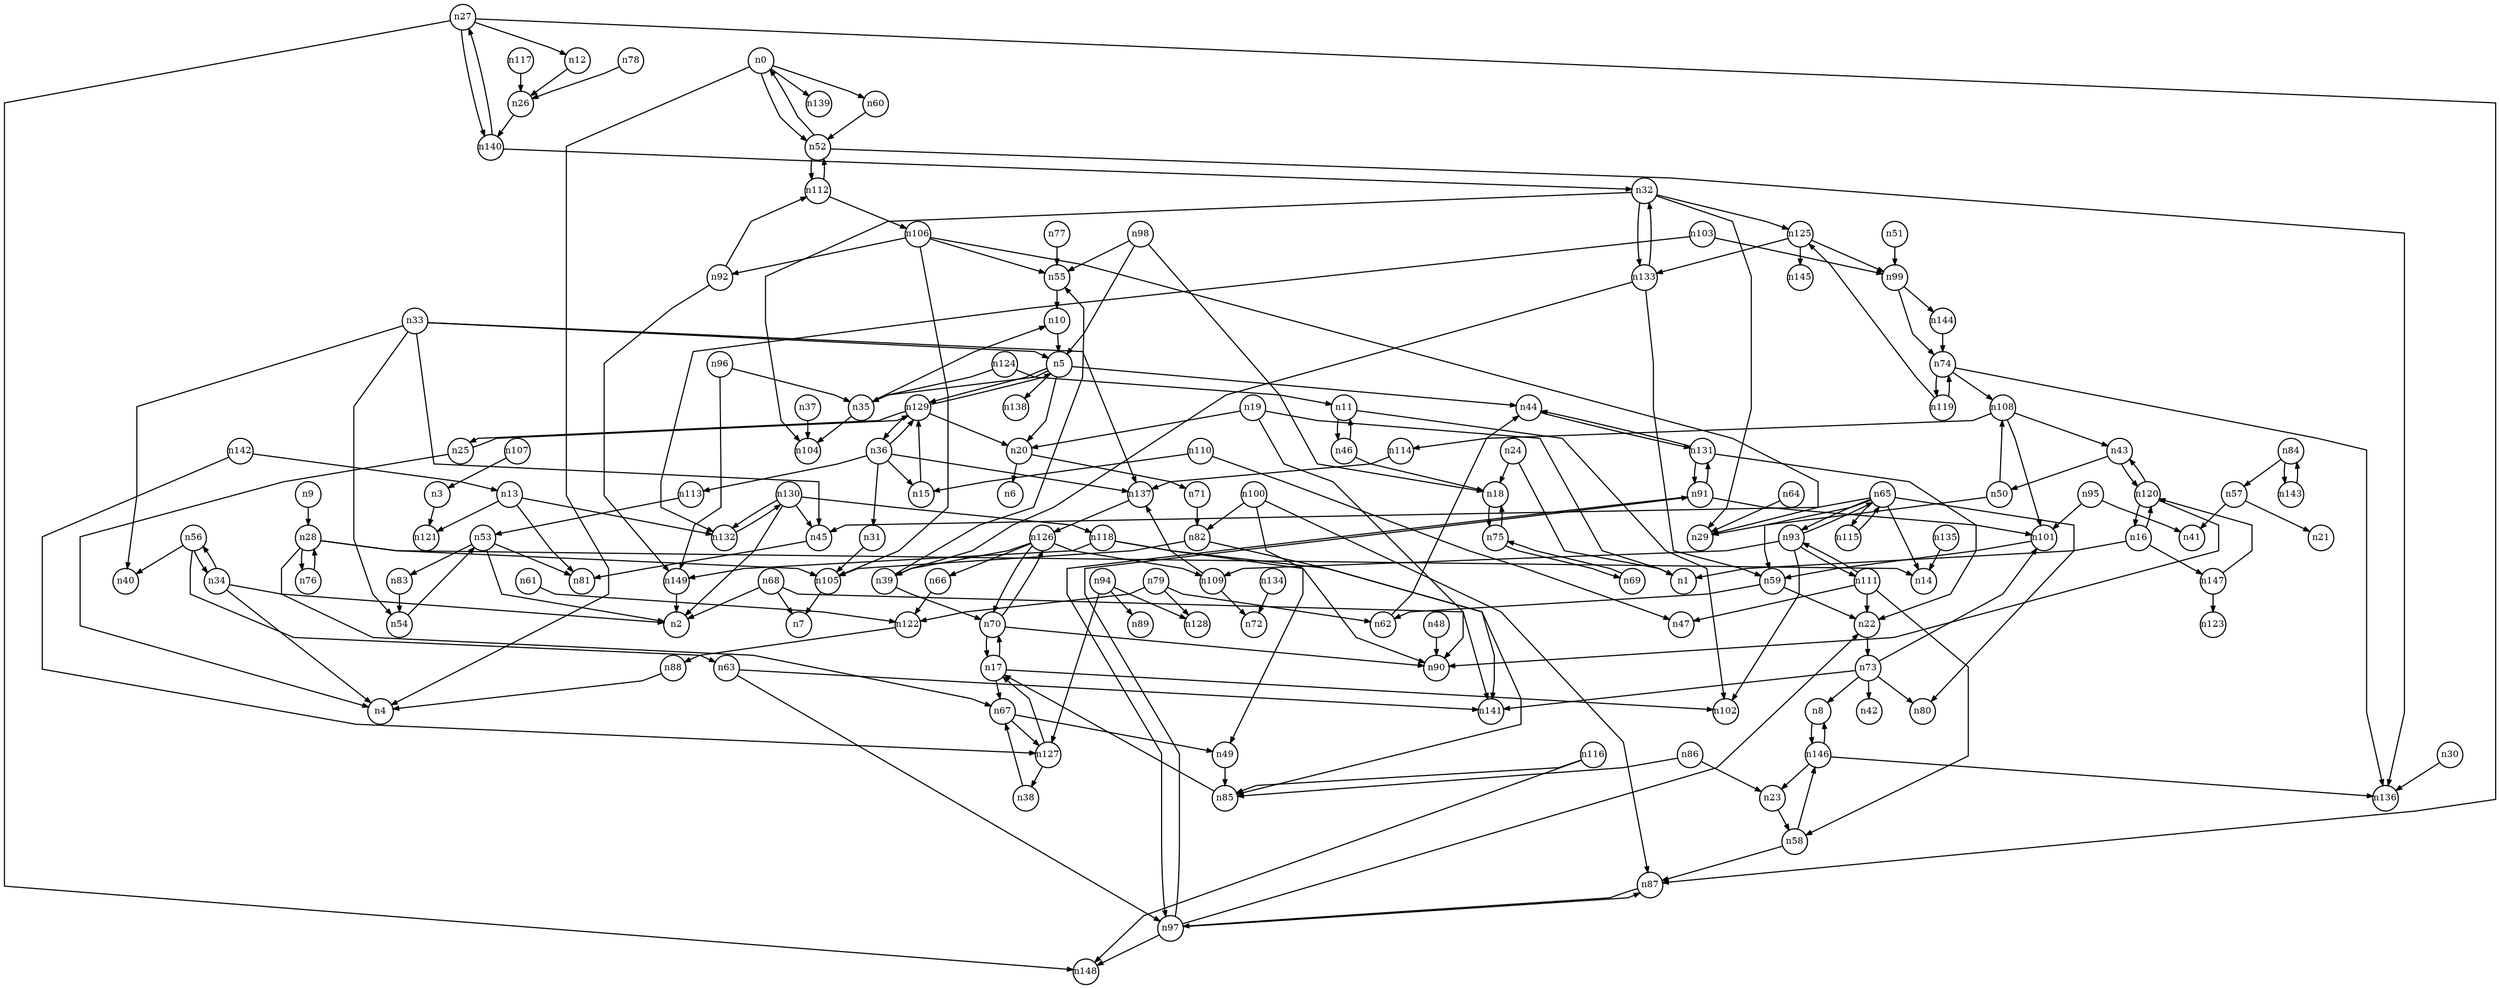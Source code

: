 digraph G{
splines=polyline;
ranksep=0.22;
nodesep=0.22;
nodesize=0.32;
fontsize=8
edge [arrowsize=0.5]
node [fontsize=8 shape=circle width=0.32 fixedsize=shape];

n0 -> n4
n0 -> n60
n0 -> n139
n0 -> n52
n60 -> n52
n3 -> n121
n20 -> n6
n20 -> n71
n5 -> n20
n5 -> n35
n5 -> n44
n5 -> n138
n5 -> n129
n35 -> n10
n35 -> n104
n44 -> n131
n28 -> n14
n28 -> n67
n28 -> n76
n28 -> n105
n9 -> n28
n11 -> n102
n11 -> n46
n26 -> n140
n12 -> n26
n13 -> n81
n13 -> n121
n13 -> n132
n132 -> n130
n16 -> n1
n16 -> n147
n16 -> n120
n147 -> n123
n147 -> n120
n67 -> n49
n67 -> n127
n17 -> n67
n17 -> n102
n17 -> n70
n19 -> n1
n19 -> n20
n19 -> n90
n71 -> n82
n58 -> n87
n58 -> n146
n23 -> n58
n24 -> n1
n24 -> n18
n18 -> n75
n25 -> n4
n25 -> n129
n27 -> n12
n27 -> n87
n27 -> n148
n27 -> n140
n87 -> n97
n76 -> n28
n105 -> n7
n30 -> n136
n31 -> n105
n32 -> n29
n32 -> n104
n32 -> n125
n32 -> n133
n125 -> n99
n125 -> n145
n125 -> n133
n33 -> n5
n33 -> n40
n33 -> n45
n33 -> n54
n33 -> n137
n45 -> n81
n54 -> n53
n137 -> n126
n34 -> n2
n34 -> n4
n34 -> n56
n10 -> n5
n15 -> n129
n36 -> n15
n36 -> n31
n36 -> n113
n36 -> n137
n36 -> n129
n113 -> n53
n37 -> n104
n55 -> n10
n39 -> n55
n39 -> n70
n50 -> n29
n50 -> n108
n43 -> n50
n43 -> n120
n46 -> n11
n46 -> n18
n48 -> n90
n85 -> n17
n49 -> n85
n99 -> n144
n99 -> n74
n51 -> n99
n52 -> n0
n52 -> n112
n52 -> n136
n112 -> n106
n112 -> n52
n53 -> n2
n53 -> n81
n53 -> n83
n56 -> n34
n56 -> n40
n56 -> n63
n63 -> n97
n63 -> n141
n57 -> n21
n57 -> n41
n22 -> n73
n59 -> n22
n59 -> n62
n62 -> n44
n122 -> n88
n61 -> n122
n97 -> n22
n97 -> n87
n97 -> n148
n97 -> n91
n64 -> n29
n65 -> n14
n65 -> n45
n65 -> n59
n65 -> n80
n65 -> n115
n65 -> n93
n115 -> n65
n66 -> n122
n127 -> n38
n127 -> n17
n68 -> n2
n68 -> n7
n68 -> n141
n70 -> n17
n70 -> n90
n70 -> n126
n126 -> n39
n126 -> n66
n126 -> n109
n126 -> n70
n82 -> n105
n82 -> n141
n8 -> n146
n73 -> n8
n73 -> n42
n73 -> n80
n73 -> n101
n73 -> n141
n101 -> n59
n108 -> n43
n108 -> n101
n108 -> n114
n74 -> n108
n74 -> n119
n74 -> n136
n119 -> n125
n119 -> n74
n75 -> n18
n75 -> n69
n69 -> n75
n77 -> n55
n78 -> n26
n79 -> n62
n79 -> n122
n79 -> n128
n83 -> n54
n84 -> n57
n84 -> n143
n143 -> n84
n86 -> n23
n86 -> n85
n88 -> n4
n91 -> n97
n91 -> n101
n91 -> n131
n131 -> n22
n131 -> n44
n131 -> n91
n92 -> n112
n92 -> n149
n149 -> n2
n93 -> n65
n93 -> n102
n93 -> n109
n93 -> n111
n109 -> n72
n109 -> n137
n111 -> n22
n111 -> n47
n111 -> n58
n111 -> n93
n94 -> n89
n94 -> n127
n94 -> n128
n95 -> n41
n95 -> n101
n96 -> n35
n96 -> n149
n98 -> n5
n98 -> n18
n98 -> n55
n144 -> n74
n100 -> n49
n100 -> n82
n100 -> n87
n103 -> n99
n103 -> n132
n106 -> n29
n106 -> n55
n106 -> n105
n106 -> n92
n107 -> n3
n114 -> n137
n110 -> n15
n110 -> n47
n116 -> n85
n116 -> n148
n117 -> n26
n118 -> n85
n118 -> n90
n118 -> n149
n120 -> n16
n120 -> n43
n120 -> n90
n124 -> n11
n124 -> n35
n38 -> n67
n129 -> n5
n129 -> n20
n129 -> n25
n129 -> n36
n130 -> n2
n130 -> n45
n130 -> n118
n130 -> n132
n133 -> n32
n133 -> n39
n133 -> n59
n134 -> n72
n135 -> n14
n140 -> n27
n140 -> n32
n142 -> n13
n142 -> n127
n146 -> n8
n146 -> n23
n146 -> n136
}
